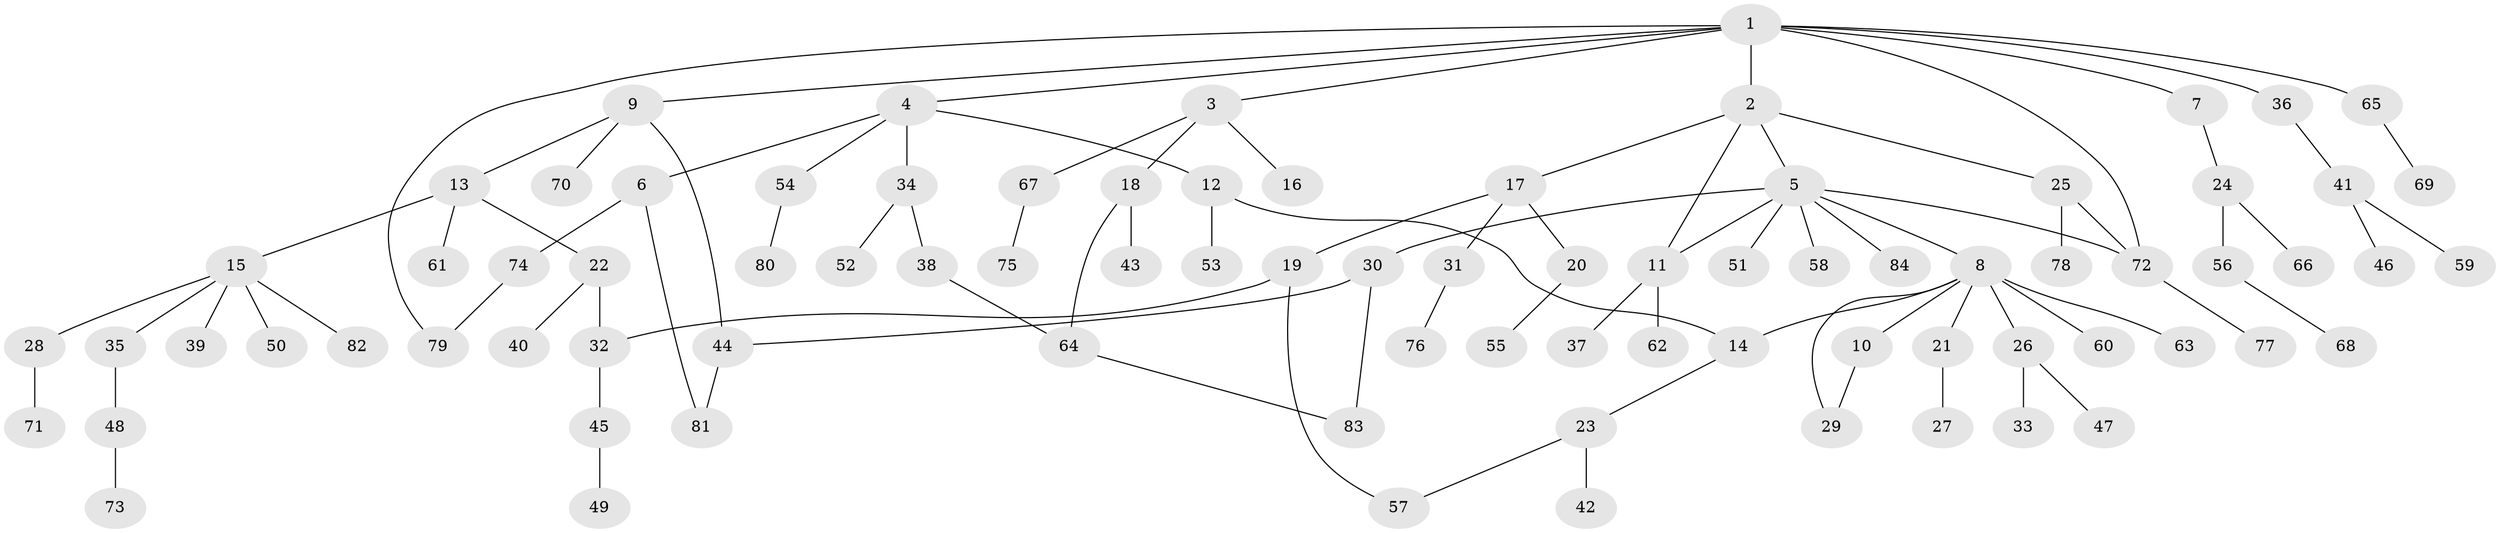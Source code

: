 // Generated by graph-tools (version 1.1) at 2025/25/03/09/25 03:25:30]
// undirected, 84 vertices, 95 edges
graph export_dot {
graph [start="1"]
  node [color=gray90,style=filled];
  1;
  2;
  3;
  4;
  5;
  6;
  7;
  8;
  9;
  10;
  11;
  12;
  13;
  14;
  15;
  16;
  17;
  18;
  19;
  20;
  21;
  22;
  23;
  24;
  25;
  26;
  27;
  28;
  29;
  30;
  31;
  32;
  33;
  34;
  35;
  36;
  37;
  38;
  39;
  40;
  41;
  42;
  43;
  44;
  45;
  46;
  47;
  48;
  49;
  50;
  51;
  52;
  53;
  54;
  55;
  56;
  57;
  58;
  59;
  60;
  61;
  62;
  63;
  64;
  65;
  66;
  67;
  68;
  69;
  70;
  71;
  72;
  73;
  74;
  75;
  76;
  77;
  78;
  79;
  80;
  81;
  82;
  83;
  84;
  1 -- 2;
  1 -- 3;
  1 -- 4;
  1 -- 7;
  1 -- 9;
  1 -- 36;
  1 -- 65;
  1 -- 72;
  1 -- 79;
  2 -- 5;
  2 -- 17;
  2 -- 25;
  2 -- 11;
  3 -- 16;
  3 -- 18;
  3 -- 67;
  4 -- 6;
  4 -- 12;
  4 -- 34;
  4 -- 54;
  5 -- 8;
  5 -- 11;
  5 -- 30;
  5 -- 51;
  5 -- 58;
  5 -- 72;
  5 -- 84;
  6 -- 74;
  6 -- 81;
  7 -- 24;
  8 -- 10;
  8 -- 21;
  8 -- 26;
  8 -- 60;
  8 -- 63;
  8 -- 29;
  8 -- 14;
  9 -- 13;
  9 -- 44;
  9 -- 70;
  10 -- 29;
  11 -- 37;
  11 -- 62;
  12 -- 14;
  12 -- 53;
  13 -- 15;
  13 -- 22;
  13 -- 61;
  14 -- 23;
  15 -- 28;
  15 -- 35;
  15 -- 39;
  15 -- 50;
  15 -- 82;
  17 -- 19;
  17 -- 20;
  17 -- 31;
  18 -- 43;
  18 -- 64;
  19 -- 57;
  19 -- 32;
  20 -- 55;
  21 -- 27;
  22 -- 32;
  22 -- 40;
  23 -- 42;
  23 -- 57;
  24 -- 56;
  24 -- 66;
  25 -- 78;
  25 -- 72;
  26 -- 33;
  26 -- 47;
  28 -- 71;
  30 -- 83;
  30 -- 44;
  31 -- 76;
  32 -- 45;
  34 -- 38;
  34 -- 52;
  35 -- 48;
  36 -- 41;
  38 -- 64;
  41 -- 46;
  41 -- 59;
  44 -- 81;
  45 -- 49;
  48 -- 73;
  54 -- 80;
  56 -- 68;
  64 -- 83;
  65 -- 69;
  67 -- 75;
  72 -- 77;
  74 -- 79;
}
